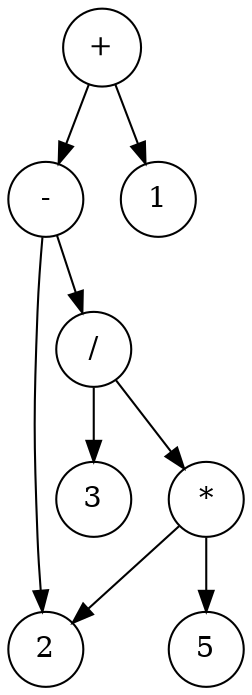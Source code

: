 digraph Tree {
node [shape=circle];
"+" -> "-";
"-" -> "2";
"-" -> "/";
"/" -> "3";
"/" -> "*";
"*" -> "5";
"*" -> "2";
"+" -> "1";
}
